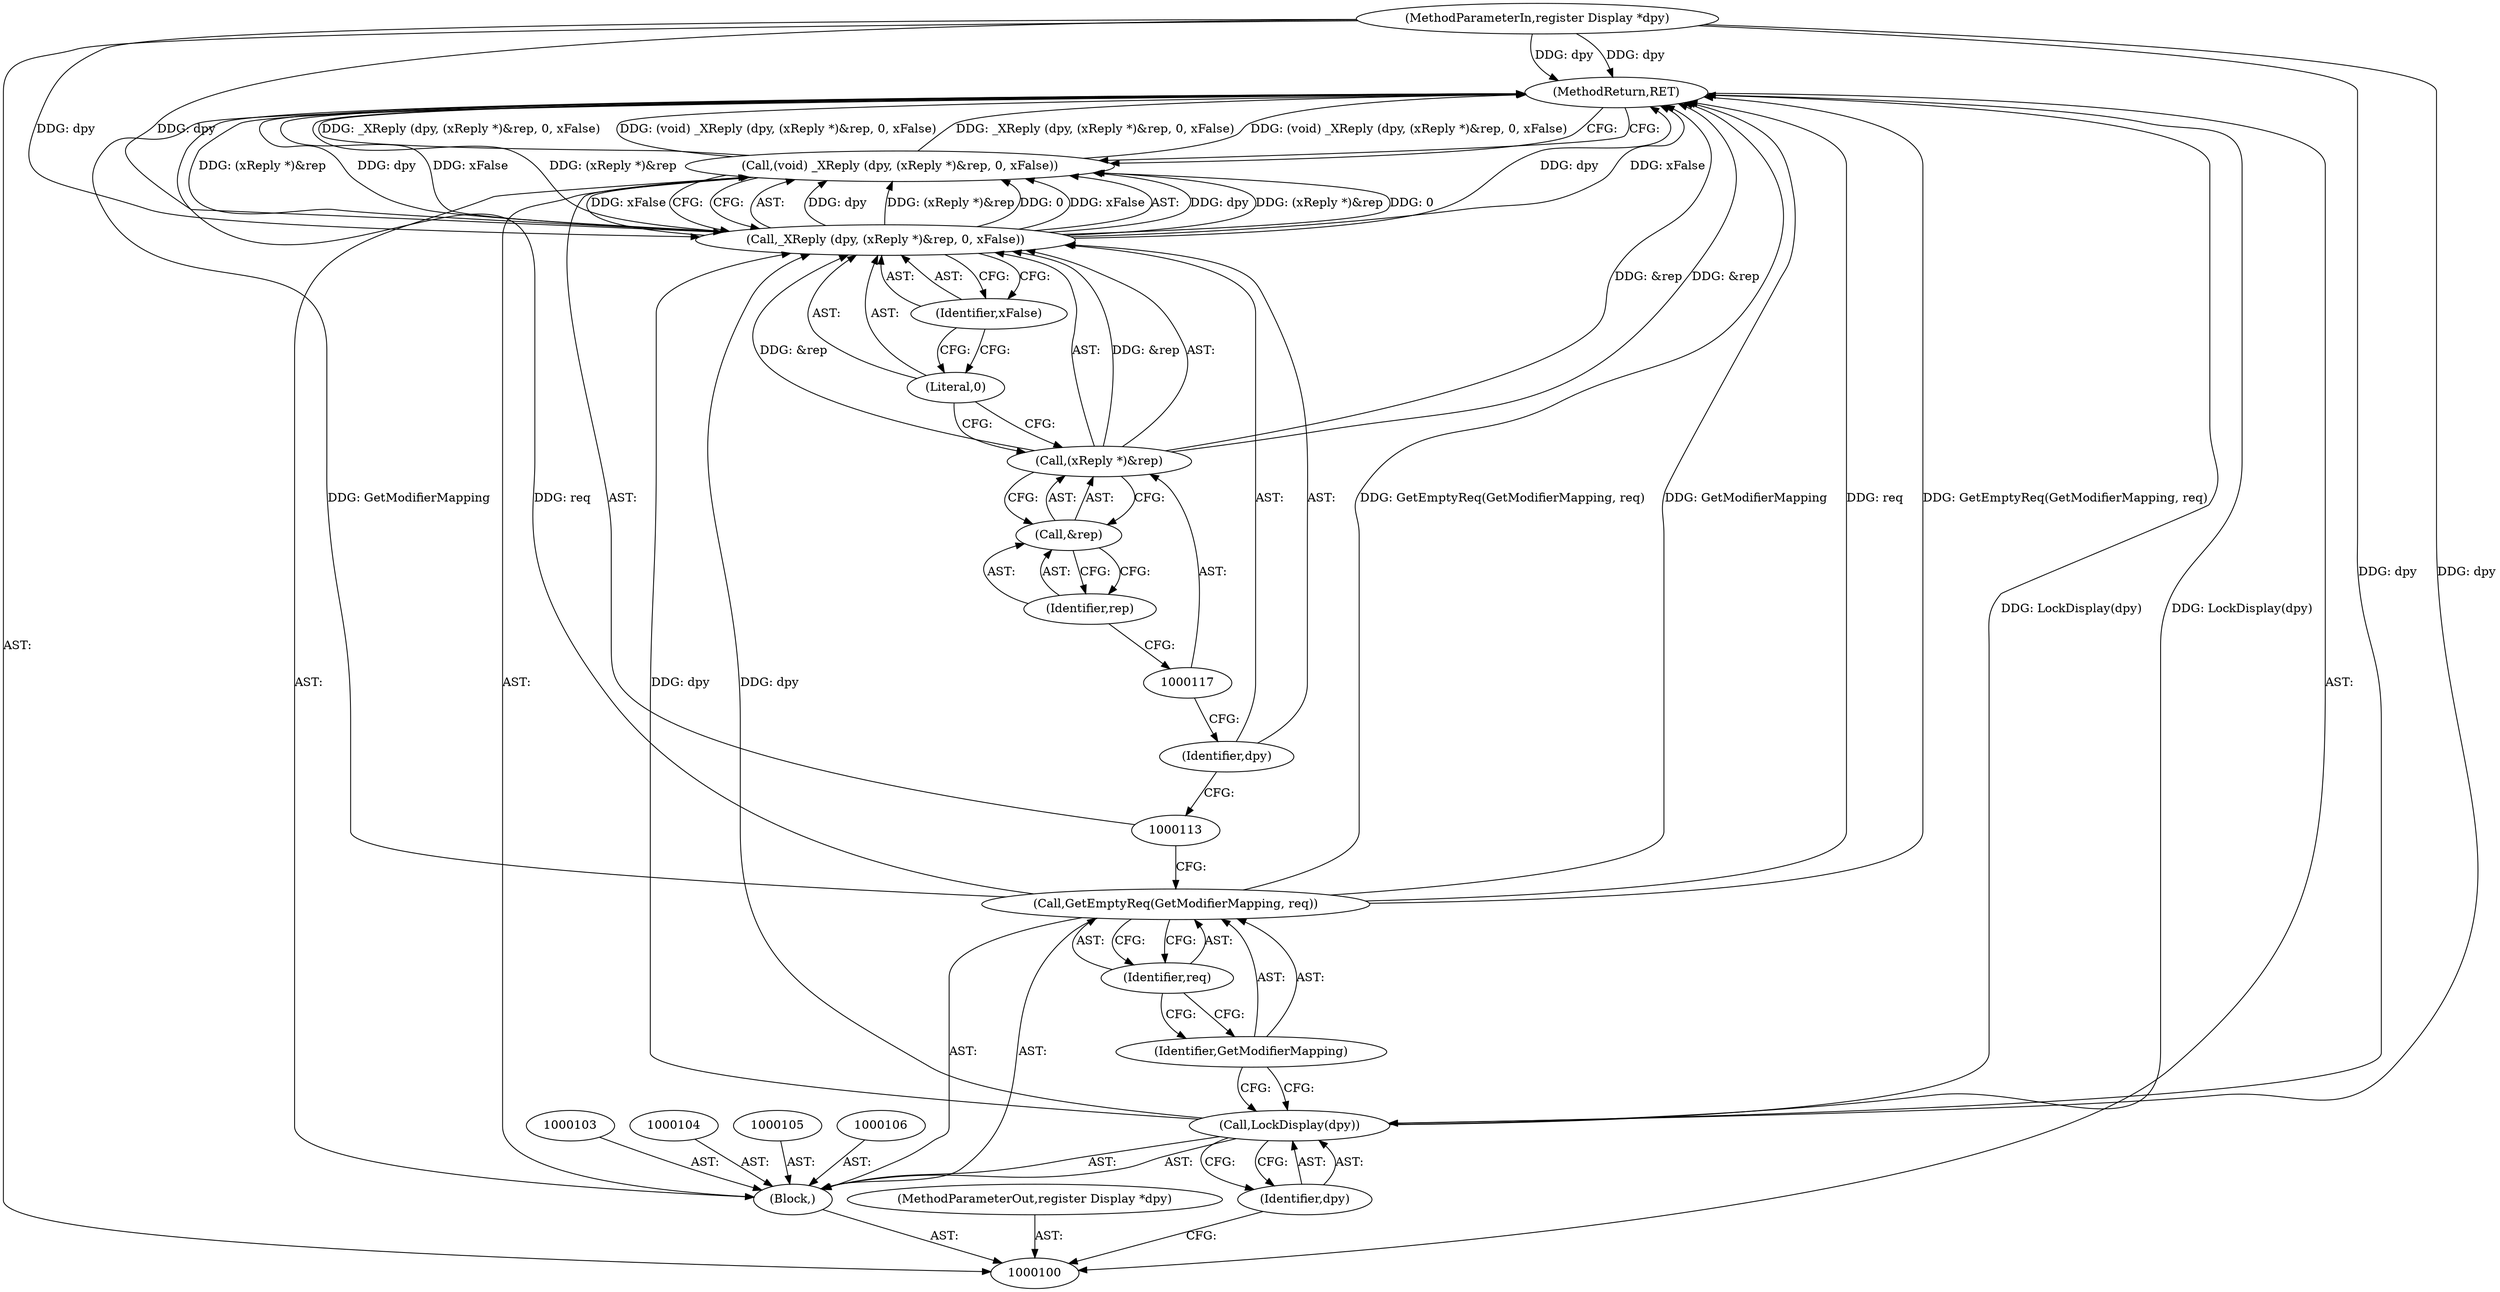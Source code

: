 digraph "0_libx11_8c29f1607a31dac0911e45a0dd3d74173822b3c9_0" {
"1000122" [label="(MethodReturn,RET)"];
"1000101" [label="(MethodParameterIn,register Display *dpy)"];
"1000157" [label="(MethodParameterOut,register Display *dpy)"];
"1000114" [label="(Call,_XReply (dpy, (xReply *)&rep, 0, xFalse))"];
"1000115" [label="(Identifier,dpy)"];
"1000116" [label="(Call,(xReply *)&rep)"];
"1000118" [label="(Call,&rep)"];
"1000119" [label="(Identifier,rep)"];
"1000120" [label="(Literal,0)"];
"1000121" [label="(Identifier,xFalse)"];
"1000112" [label="(Call,(void) _XReply (dpy, (xReply *)&rep, 0, xFalse))"];
"1000102" [label="(Block,)"];
"1000108" [label="(Identifier,dpy)"];
"1000107" [label="(Call,LockDisplay(dpy))"];
"1000110" [label="(Identifier,GetModifierMapping)"];
"1000111" [label="(Identifier,req)"];
"1000109" [label="(Call,GetEmptyReq(GetModifierMapping, req))"];
"1000122" -> "1000100"  [label="AST: "];
"1000122" -> "1000112"  [label="CFG: "];
"1000107" -> "1000122"  [label="DDG: LockDisplay(dpy)"];
"1000112" -> "1000122"  [label="DDG: _XReply (dpy, (xReply *)&rep, 0, xFalse)"];
"1000112" -> "1000122"  [label="DDG: (void) _XReply (dpy, (xReply *)&rep, 0, xFalse)"];
"1000116" -> "1000122"  [label="DDG: &rep"];
"1000109" -> "1000122"  [label="DDG: GetEmptyReq(GetModifierMapping, req)"];
"1000109" -> "1000122"  [label="DDG: GetModifierMapping"];
"1000109" -> "1000122"  [label="DDG: req"];
"1000114" -> "1000122"  [label="DDG: dpy"];
"1000114" -> "1000122"  [label="DDG: xFalse"];
"1000114" -> "1000122"  [label="DDG: (xReply *)&rep"];
"1000101" -> "1000122"  [label="DDG: dpy"];
"1000101" -> "1000100"  [label="AST: "];
"1000101" -> "1000122"  [label="DDG: dpy"];
"1000101" -> "1000107"  [label="DDG: dpy"];
"1000101" -> "1000114"  [label="DDG: dpy"];
"1000157" -> "1000100"  [label="AST: "];
"1000114" -> "1000112"  [label="AST: "];
"1000114" -> "1000121"  [label="CFG: "];
"1000115" -> "1000114"  [label="AST: "];
"1000116" -> "1000114"  [label="AST: "];
"1000120" -> "1000114"  [label="AST: "];
"1000121" -> "1000114"  [label="AST: "];
"1000112" -> "1000114"  [label="CFG: "];
"1000114" -> "1000122"  [label="DDG: dpy"];
"1000114" -> "1000122"  [label="DDG: xFalse"];
"1000114" -> "1000122"  [label="DDG: (xReply *)&rep"];
"1000114" -> "1000112"  [label="DDG: dpy"];
"1000114" -> "1000112"  [label="DDG: (xReply *)&rep"];
"1000114" -> "1000112"  [label="DDG: 0"];
"1000114" -> "1000112"  [label="DDG: xFalse"];
"1000107" -> "1000114"  [label="DDG: dpy"];
"1000101" -> "1000114"  [label="DDG: dpy"];
"1000116" -> "1000114"  [label="DDG: &rep"];
"1000115" -> "1000114"  [label="AST: "];
"1000115" -> "1000113"  [label="CFG: "];
"1000117" -> "1000115"  [label="CFG: "];
"1000116" -> "1000114"  [label="AST: "];
"1000116" -> "1000118"  [label="CFG: "];
"1000117" -> "1000116"  [label="AST: "];
"1000118" -> "1000116"  [label="AST: "];
"1000120" -> "1000116"  [label="CFG: "];
"1000116" -> "1000122"  [label="DDG: &rep"];
"1000116" -> "1000114"  [label="DDG: &rep"];
"1000118" -> "1000116"  [label="AST: "];
"1000118" -> "1000119"  [label="CFG: "];
"1000119" -> "1000118"  [label="AST: "];
"1000116" -> "1000118"  [label="CFG: "];
"1000119" -> "1000118"  [label="AST: "];
"1000119" -> "1000117"  [label="CFG: "];
"1000118" -> "1000119"  [label="CFG: "];
"1000120" -> "1000114"  [label="AST: "];
"1000120" -> "1000116"  [label="CFG: "];
"1000121" -> "1000120"  [label="CFG: "];
"1000121" -> "1000114"  [label="AST: "];
"1000121" -> "1000120"  [label="CFG: "];
"1000114" -> "1000121"  [label="CFG: "];
"1000112" -> "1000102"  [label="AST: "];
"1000112" -> "1000114"  [label="CFG: "];
"1000113" -> "1000112"  [label="AST: "];
"1000114" -> "1000112"  [label="AST: "];
"1000122" -> "1000112"  [label="CFG: "];
"1000112" -> "1000122"  [label="DDG: _XReply (dpy, (xReply *)&rep, 0, xFalse)"];
"1000112" -> "1000122"  [label="DDG: (void) _XReply (dpy, (xReply *)&rep, 0, xFalse)"];
"1000114" -> "1000112"  [label="DDG: dpy"];
"1000114" -> "1000112"  [label="DDG: (xReply *)&rep"];
"1000114" -> "1000112"  [label="DDG: 0"];
"1000114" -> "1000112"  [label="DDG: xFalse"];
"1000102" -> "1000100"  [label="AST: "];
"1000103" -> "1000102"  [label="AST: "];
"1000104" -> "1000102"  [label="AST: "];
"1000105" -> "1000102"  [label="AST: "];
"1000106" -> "1000102"  [label="AST: "];
"1000107" -> "1000102"  [label="AST: "];
"1000109" -> "1000102"  [label="AST: "];
"1000112" -> "1000102"  [label="AST: "];
"1000108" -> "1000107"  [label="AST: "];
"1000108" -> "1000100"  [label="CFG: "];
"1000107" -> "1000108"  [label="CFG: "];
"1000107" -> "1000102"  [label="AST: "];
"1000107" -> "1000108"  [label="CFG: "];
"1000108" -> "1000107"  [label="AST: "];
"1000110" -> "1000107"  [label="CFG: "];
"1000107" -> "1000122"  [label="DDG: LockDisplay(dpy)"];
"1000101" -> "1000107"  [label="DDG: dpy"];
"1000107" -> "1000114"  [label="DDG: dpy"];
"1000110" -> "1000109"  [label="AST: "];
"1000110" -> "1000107"  [label="CFG: "];
"1000111" -> "1000110"  [label="CFG: "];
"1000111" -> "1000109"  [label="AST: "];
"1000111" -> "1000110"  [label="CFG: "];
"1000109" -> "1000111"  [label="CFG: "];
"1000109" -> "1000102"  [label="AST: "];
"1000109" -> "1000111"  [label="CFG: "];
"1000110" -> "1000109"  [label="AST: "];
"1000111" -> "1000109"  [label="AST: "];
"1000113" -> "1000109"  [label="CFG: "];
"1000109" -> "1000122"  [label="DDG: GetEmptyReq(GetModifierMapping, req)"];
"1000109" -> "1000122"  [label="DDG: GetModifierMapping"];
"1000109" -> "1000122"  [label="DDG: req"];
}
